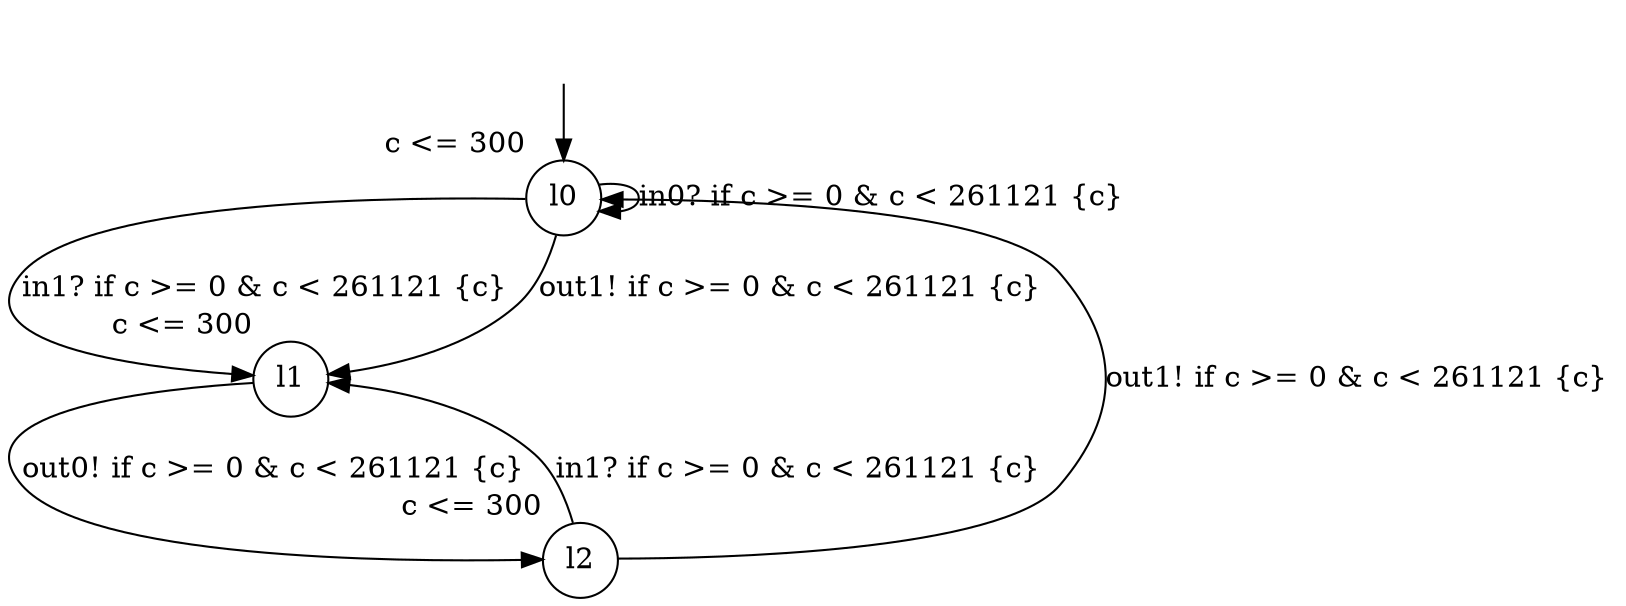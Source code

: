 digraph g {
__start0 [label="" shape="none"];
l0 [shape="circle" margin=0 label="l0", xlabel="c <= 300"];
l1 [shape="circle" margin=0 label="l1", xlabel="c <= 300"];
l2 [shape="circle" margin=0 label="l2", xlabel="c <= 300"];
l0 -> l0 [label="in0? if c >= 0 & c < 261121 {c} "];
l0 -> l1 [label="in1? if c >= 0 & c < 261121 {c} "];
l0 -> l1 [label="out1! if c >= 0 & c < 261121 {c} "];
l1 -> l2 [label="out0! if c >= 0 & c < 261121 {c} "];
l2 -> l0 [label="out1! if c >= 0 & c < 261121 {c} "];
l2 -> l1 [label="in1? if c >= 0 & c < 261121 {c} "];
__start0 -> l0;
}
